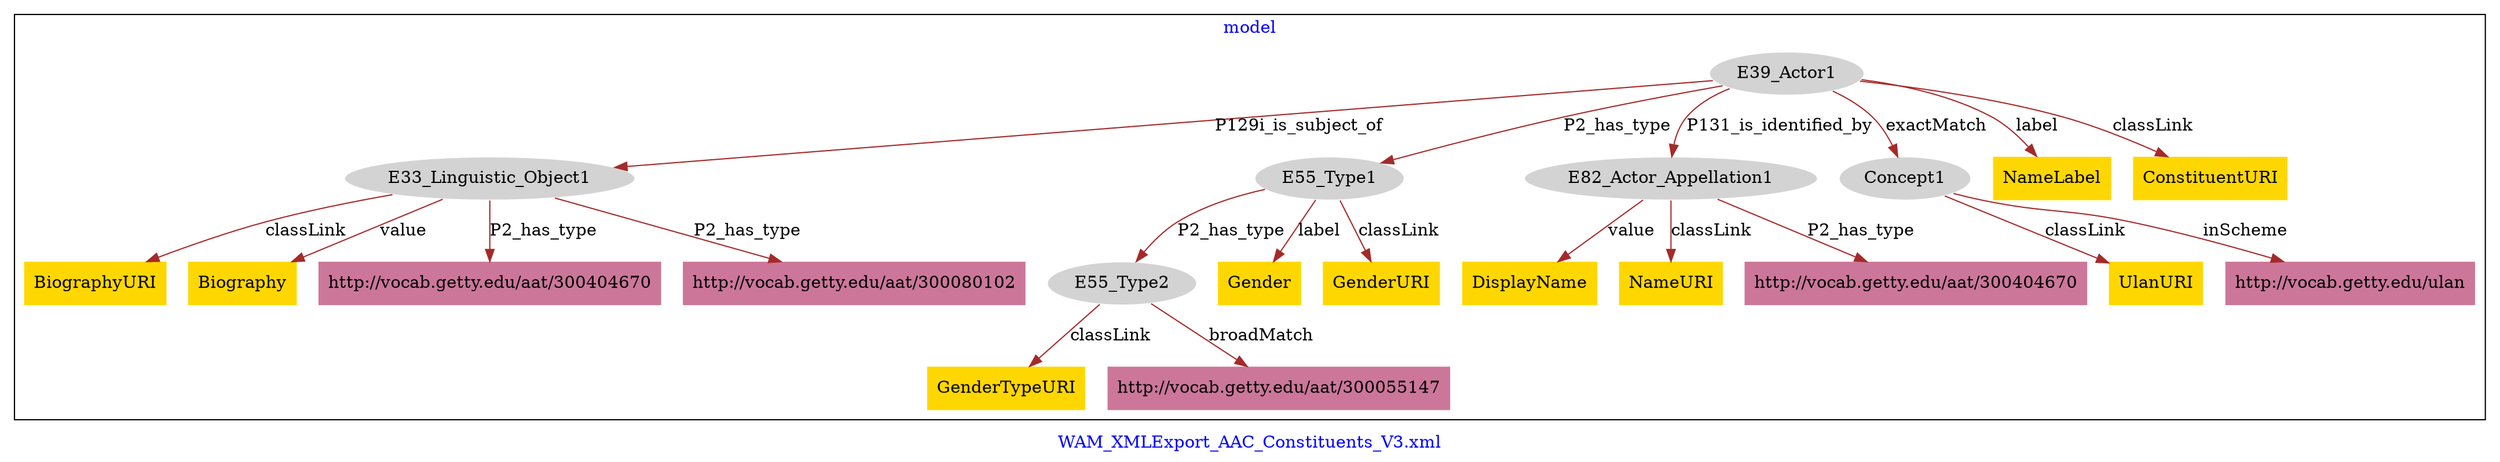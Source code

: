 digraph n0 {
fontcolor="blue"
remincross="true"
label="WAM_XMLExport_AAC_Constituents_V3.xml"
subgraph cluster {
label="model"
n2[style="filled",color="white",fillcolor="lightgray",label="E39_Actor1"];
n3[style="filled",color="white",fillcolor="lightgray",label="E33_Linguistic_Object1"];
n4[style="filled",color="white",fillcolor="lightgray",label="E55_Type1"];
n5[style="filled",color="white",fillcolor="lightgray",label="E82_Actor_Appellation1"];
n6[style="filled",color="white",fillcolor="lightgray",label="Concept1"];
n7[style="filled",color="white",fillcolor="lightgray",label="E55_Type2"];
n8[shape="plaintext",style="filled",fillcolor="gold",label="GenderTypeURI"];
n9[shape="plaintext",style="filled",fillcolor="gold",label="BiographyURI"];
n10[shape="plaintext",style="filled",fillcolor="gold",label="UlanURI"];
n11[shape="plaintext",style="filled",fillcolor="gold",label="DisplayName"];
n12[shape="plaintext",style="filled",fillcolor="gold",label="NameURI"];
n13[shape="plaintext",style="filled",fillcolor="gold",label="Gender"];
n14[shape="plaintext",style="filled",fillcolor="gold",label="Biography"];
n15[shape="plaintext",style="filled",fillcolor="gold",label="NameLabel"];
n16[shape="plaintext",style="filled",fillcolor="gold",label="ConstituentURI"];
n17[shape="plaintext",style="filled",fillcolor="gold",label="GenderURI"];
n18[shape="plaintext",style="filled",fillcolor="#CC7799",label="http://vocab.getty.edu/aat/300404670"];
n19[shape="plaintext",style="filled",fillcolor="#CC7799",label="http://vocab.getty.edu/aat/300404670"];
n20[shape="plaintext",style="filled",fillcolor="#CC7799",label="http://vocab.getty.edu/aat/300080102"];
n21[shape="plaintext",style="filled",fillcolor="#CC7799",label="http://vocab.getty.edu/ulan"];
n22[shape="plaintext",style="filled",fillcolor="#CC7799",label="http://vocab.getty.edu/aat/300055147"];
}
n2 -> n3[color="brown",fontcolor="black",label="P129i_is_subject_of"]
n2 -> n4[color="brown",fontcolor="black",label="P2_has_type"]
n2 -> n5[color="brown",fontcolor="black",label="P131_is_identified_by"]
n2 -> n6[color="brown",fontcolor="black",label="exactMatch"]
n4 -> n7[color="brown",fontcolor="black",label="P2_has_type"]
n7 -> n8[color="brown",fontcolor="black",label="classLink"]
n3 -> n9[color="brown",fontcolor="black",label="classLink"]
n6 -> n10[color="brown",fontcolor="black",label="classLink"]
n5 -> n11[color="brown",fontcolor="black",label="value"]
n5 -> n12[color="brown",fontcolor="black",label="classLink"]
n4 -> n13[color="brown",fontcolor="black",label="label"]
n3 -> n14[color="brown",fontcolor="black",label="value"]
n2 -> n15[color="brown",fontcolor="black",label="label"]
n2 -> n16[color="brown",fontcolor="black",label="classLink"]
n4 -> n17[color="brown",fontcolor="black",label="classLink"]
n5 -> n18[color="brown",fontcolor="black",label="P2_has_type"]
n3 -> n19[color="brown",fontcolor="black",label="P2_has_type"]
n3 -> n20[color="brown",fontcolor="black",label="P2_has_type"]
n6 -> n21[color="brown",fontcolor="black",label="inScheme"]
n7 -> n22[color="brown",fontcolor="black",label="broadMatch"]
}
